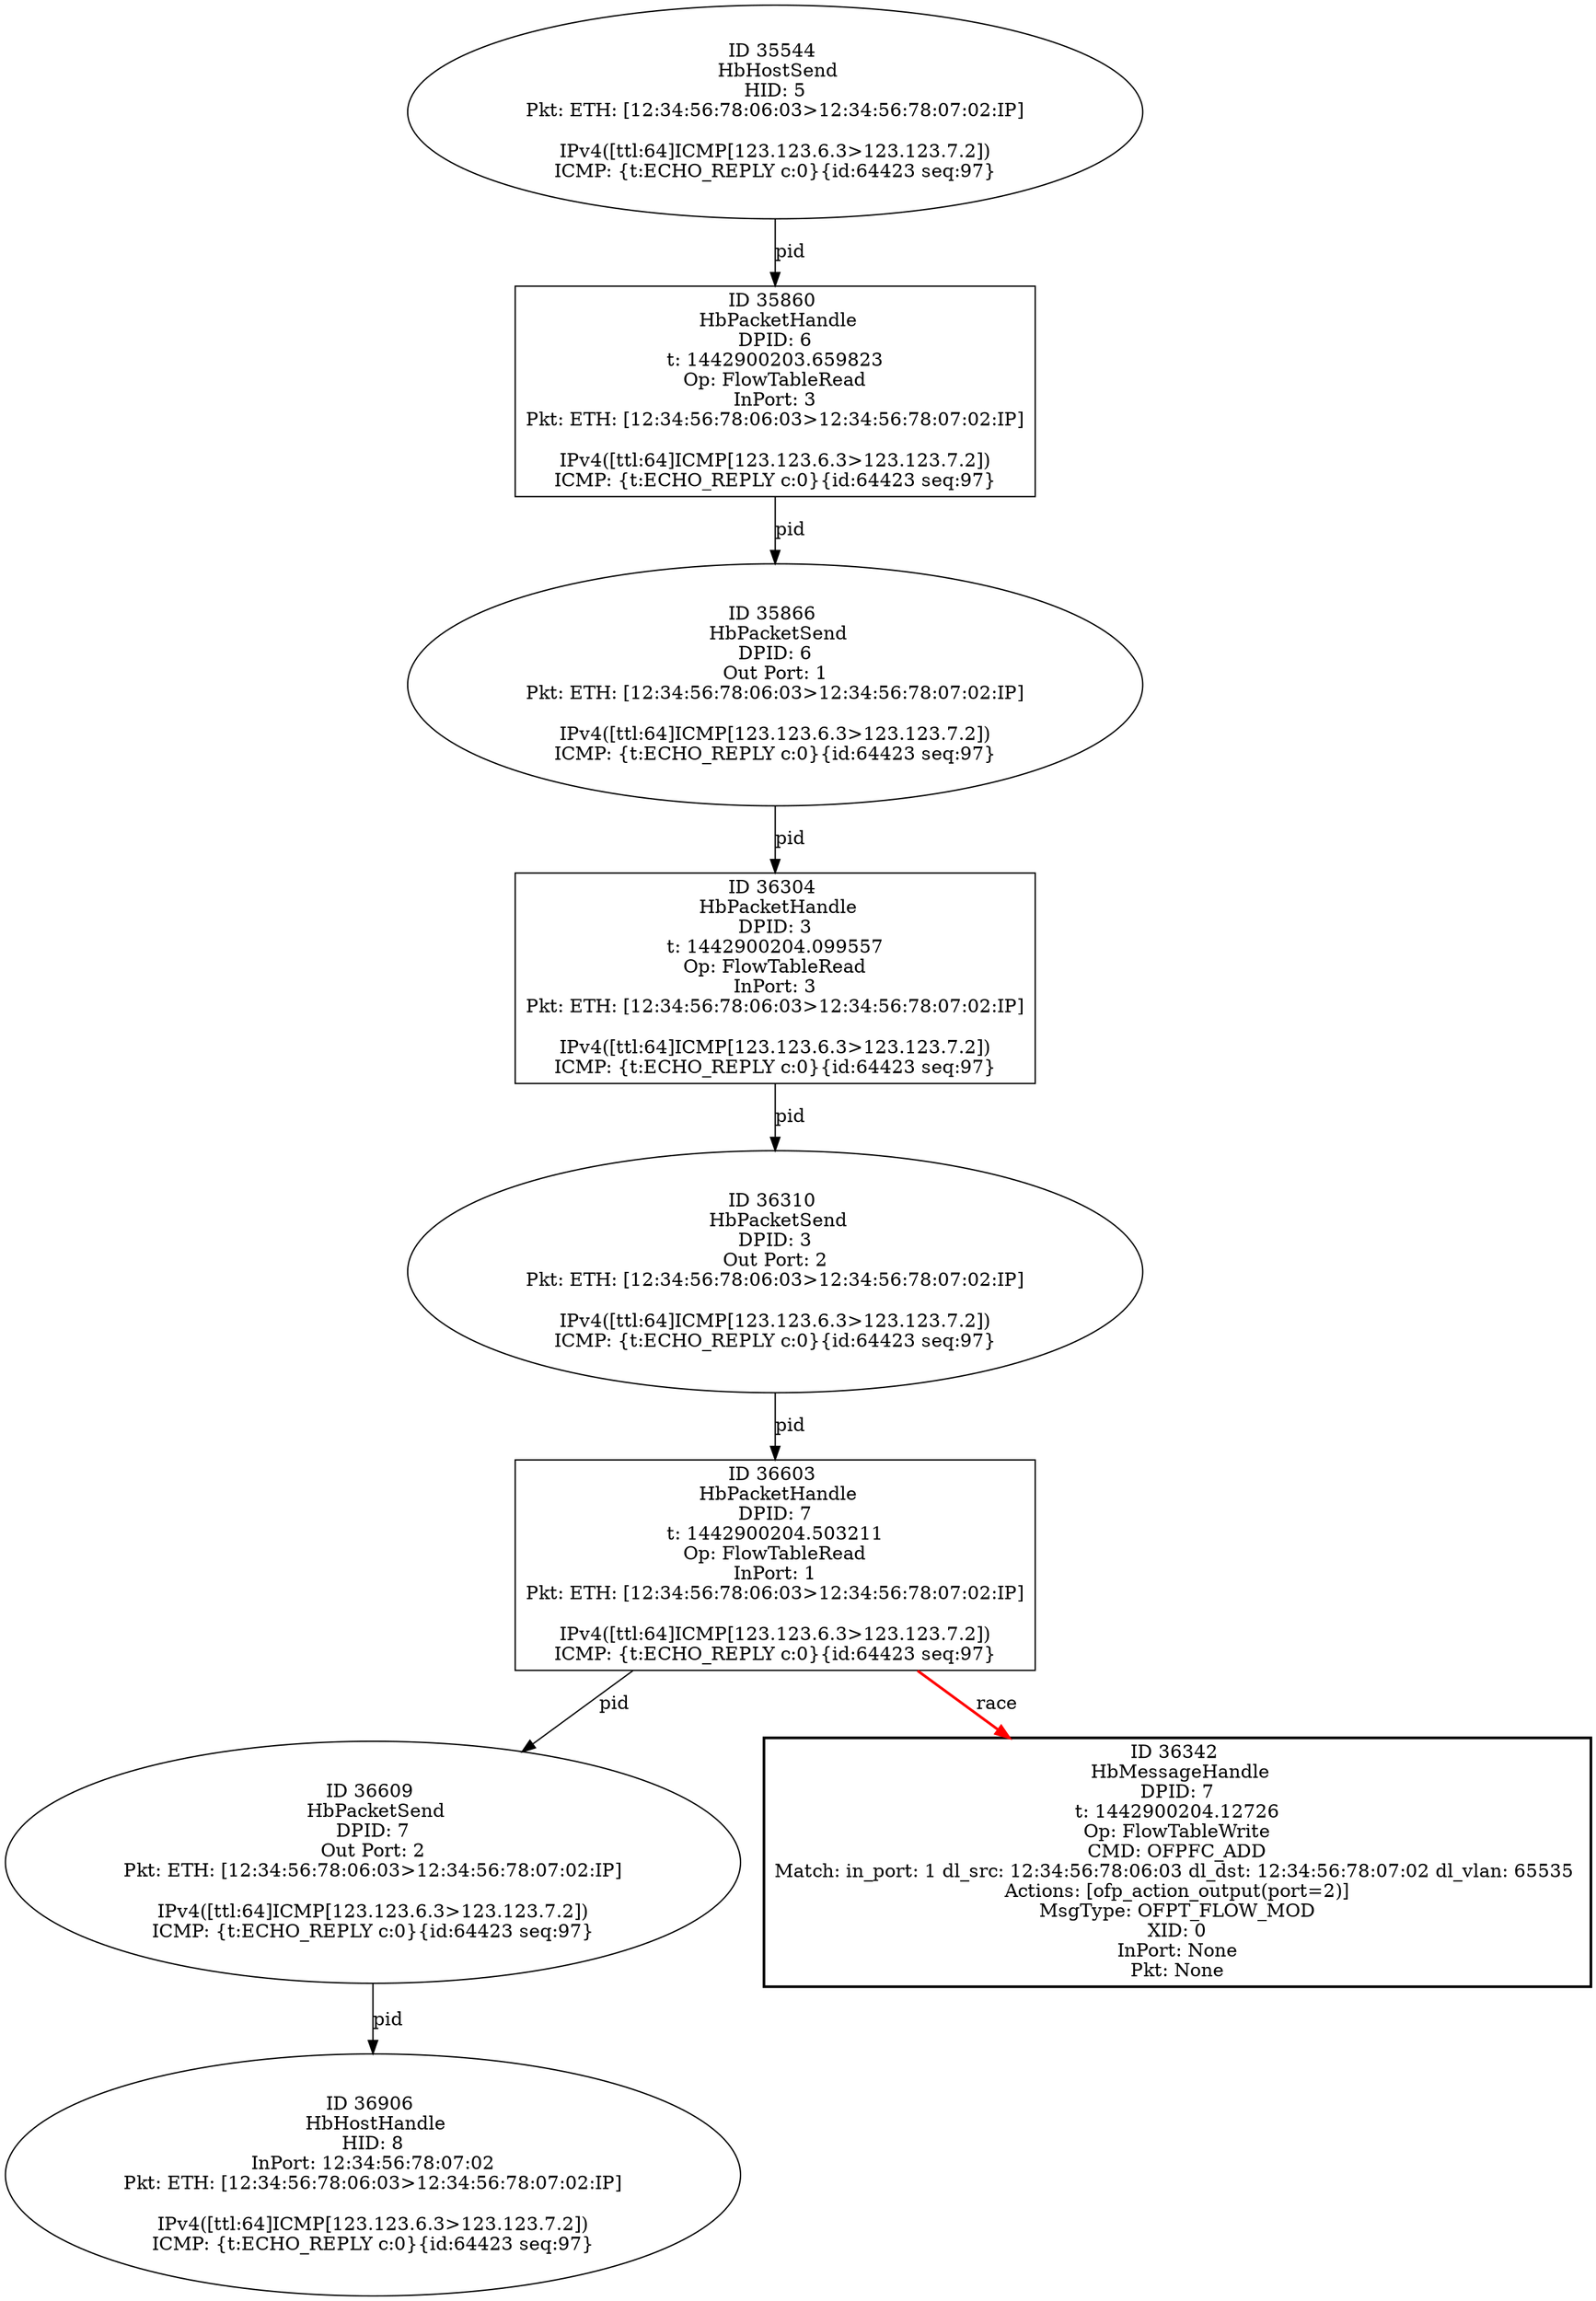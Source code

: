 strict digraph G {
36609 [shape=oval, event=<hb_events.HbPacketSend object at 0x10f73fc50>, label="ID 36609 
 HbPacketSend
DPID: 7
Out Port: 2
Pkt: ETH: [12:34:56:78:06:03>12:34:56:78:07:02:IP]

IPv4([ttl:64]ICMP[123.123.6.3>123.123.7.2])
ICMP: {t:ECHO_REPLY c:0}{id:64423 seq:97}"];
36342 [shape=box, style=bold, event=<hb_events.HbMessageHandle object at 0x10f59f410>, label="ID 36342 
 HbMessageHandle
DPID: 7
t: 1442900204.12726
Op: FlowTableWrite
CMD: OFPFC_ADD
Match: in_port: 1 dl_src: 12:34:56:78:06:03 dl_dst: 12:34:56:78:07:02 dl_vlan: 65535 
Actions: [ofp_action_output(port=2)]
MsgType: OFPT_FLOW_MOD
XID: 0
InPort: None
Pkt: None"];
36906 [shape=oval, event=<hb_events.HbHostHandle object at 0x10f8db250>, label="ID 36906 
 HbHostHandle
HID: 8
InPort: 12:34:56:78:07:02
Pkt: ETH: [12:34:56:78:06:03>12:34:56:78:07:02:IP]

IPv4([ttl:64]ICMP[123.123.6.3>123.123.7.2])
ICMP: {t:ECHO_REPLY c:0}{id:64423 seq:97}"];
36304 [shape=box, event=<hb_events.HbPacketHandle object at 0x10f592050>, label="ID 36304 
 HbPacketHandle
DPID: 3
t: 1442900204.099557
Op: FlowTableRead
InPort: 3
Pkt: ETH: [12:34:56:78:06:03>12:34:56:78:07:02:IP]

IPv4([ttl:64]ICMP[123.123.6.3>123.123.7.2])
ICMP: {t:ECHO_REPLY c:0}{id:64423 seq:97}"];
35860 [shape=box, event=<hb_events.HbPacketHandle object at 0x10f326990>, label="ID 35860 
 HbPacketHandle
DPID: 6
t: 1442900203.659823
Op: FlowTableRead
InPort: 3
Pkt: ETH: [12:34:56:78:06:03>12:34:56:78:07:02:IP]

IPv4([ttl:64]ICMP[123.123.6.3>123.123.7.2])
ICMP: {t:ECHO_REPLY c:0}{id:64423 seq:97}"];
36310 [shape=oval, event=<hb_events.HbPacketSend object at 0x10f54e0d0>, label="ID 36310 
 HbPacketSend
DPID: 3
Out Port: 2
Pkt: ETH: [12:34:56:78:06:03>12:34:56:78:07:02:IP]

IPv4([ttl:64]ICMP[123.123.6.3>123.123.7.2])
ICMP: {t:ECHO_REPLY c:0}{id:64423 seq:97}"];
35544 [shape=oval, event=<hb_events.HbHostSend object at 0x10f215150>, label="ID 35544 
 HbHostSend
HID: 5
Pkt: ETH: [12:34:56:78:06:03>12:34:56:78:07:02:IP]

IPv4([ttl:64]ICMP[123.123.6.3>123.123.7.2])
ICMP: {t:ECHO_REPLY c:0}{id:64423 seq:97}"];
35866 [shape=oval, event=<hb_events.HbPacketSend object at 0x10f354b50>, label="ID 35866 
 HbPacketSend
DPID: 6
Out Port: 1
Pkt: ETH: [12:34:56:78:06:03>12:34:56:78:07:02:IP]

IPv4([ttl:64]ICMP[123.123.6.3>123.123.7.2])
ICMP: {t:ECHO_REPLY c:0}{id:64423 seq:97}"];
36603 [shape=box, event=<hb_events.HbPacketHandle object at 0x10f732a90>, label="ID 36603 
 HbPacketHandle
DPID: 7
t: 1442900204.503211
Op: FlowTableRead
InPort: 1
Pkt: ETH: [12:34:56:78:06:03>12:34:56:78:07:02:IP]

IPv4([ttl:64]ICMP[123.123.6.3>123.123.7.2])
ICMP: {t:ECHO_REPLY c:0}{id:64423 seq:97}"];
36609 -> 36906  [rel=pid, label=pid];
36304 -> 36310  [rel=pid, label=pid];
35860 -> 35866  [rel=pid, label=pid];
36310 -> 36603  [rel=pid, label=pid];
35544 -> 35860  [rel=pid, label=pid];
35866 -> 36304  [rel=pid, label=pid];
36603 -> 36609  [rel=pid, label=pid];
36603 -> 36342  [harmful=True, color=red, style=bold, rel=race, label=race];
}
